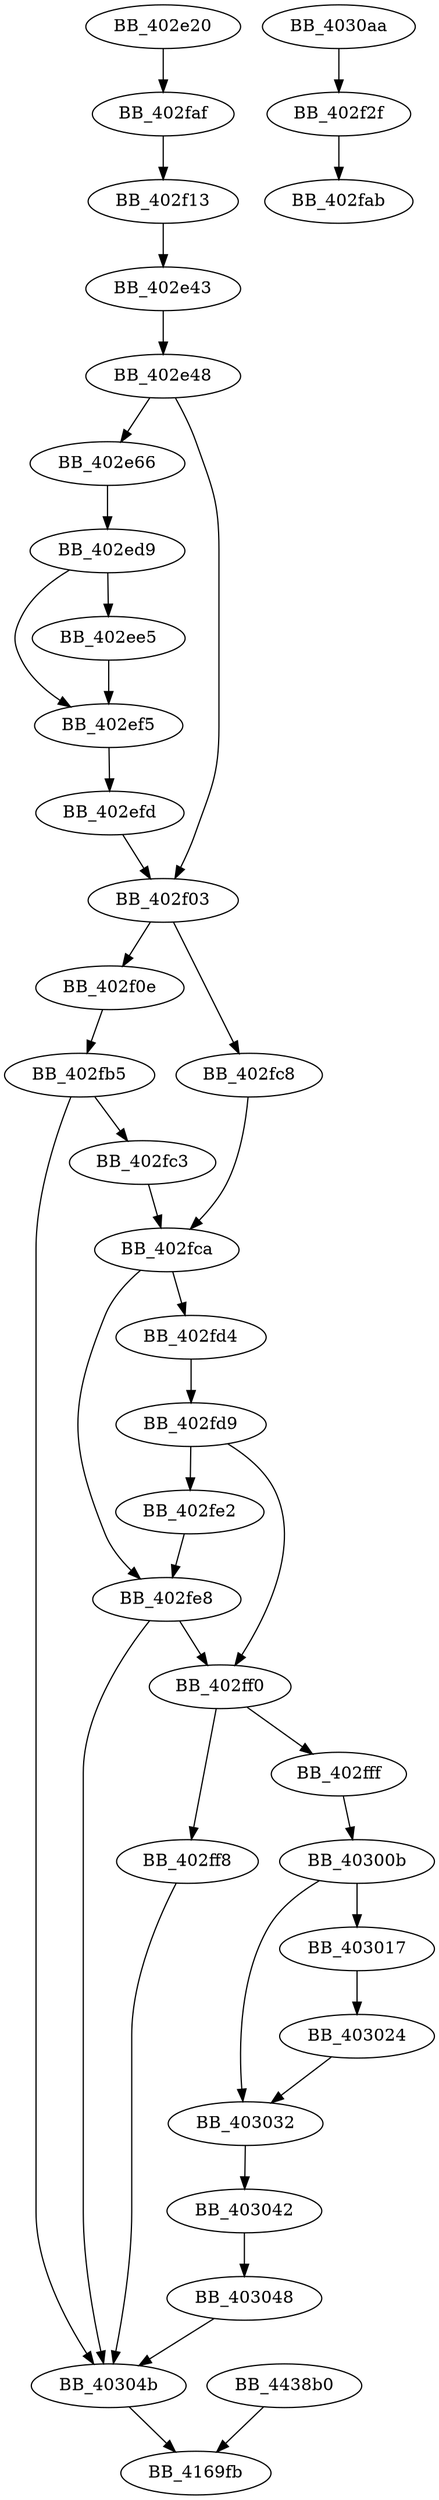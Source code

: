 DiGraph sub_402E20{
BB_402e20->BB_402faf
BB_402e43->BB_402e48
BB_402e48->BB_402e66
BB_402e48->BB_402f03
BB_402e66->BB_402ed9
BB_402ed9->BB_402ee5
BB_402ed9->BB_402ef5
BB_402ee5->BB_402ef5
BB_402ef5->BB_402efd
BB_402efd->BB_402f03
BB_402f03->BB_402f0e
BB_402f03->BB_402fc8
BB_402f0e->BB_402fb5
BB_402f13->BB_402e43
BB_402f2f->BB_402fab
BB_402faf->BB_402f13
BB_402fb5->BB_402fc3
BB_402fb5->BB_40304b
BB_402fc3->BB_402fca
BB_402fc8->BB_402fca
BB_402fca->BB_402fd4
BB_402fca->BB_402fe8
BB_402fd4->BB_402fd9
BB_402fd9->BB_402fe2
BB_402fd9->BB_402ff0
BB_402fe2->BB_402fe8
BB_402fe8->BB_402ff0
BB_402fe8->BB_40304b
BB_402ff0->BB_402ff8
BB_402ff0->BB_402fff
BB_402ff8->BB_40304b
BB_402fff->BB_40300b
BB_40300b->BB_403017
BB_40300b->BB_403032
BB_403017->BB_403024
BB_403024->BB_403032
BB_403032->BB_403042
BB_403042->BB_403048
BB_403048->BB_40304b
BB_40304b->BB_4169fb
BB_4030aa->BB_402f2f
BB_4438b0->BB_4169fb
}
